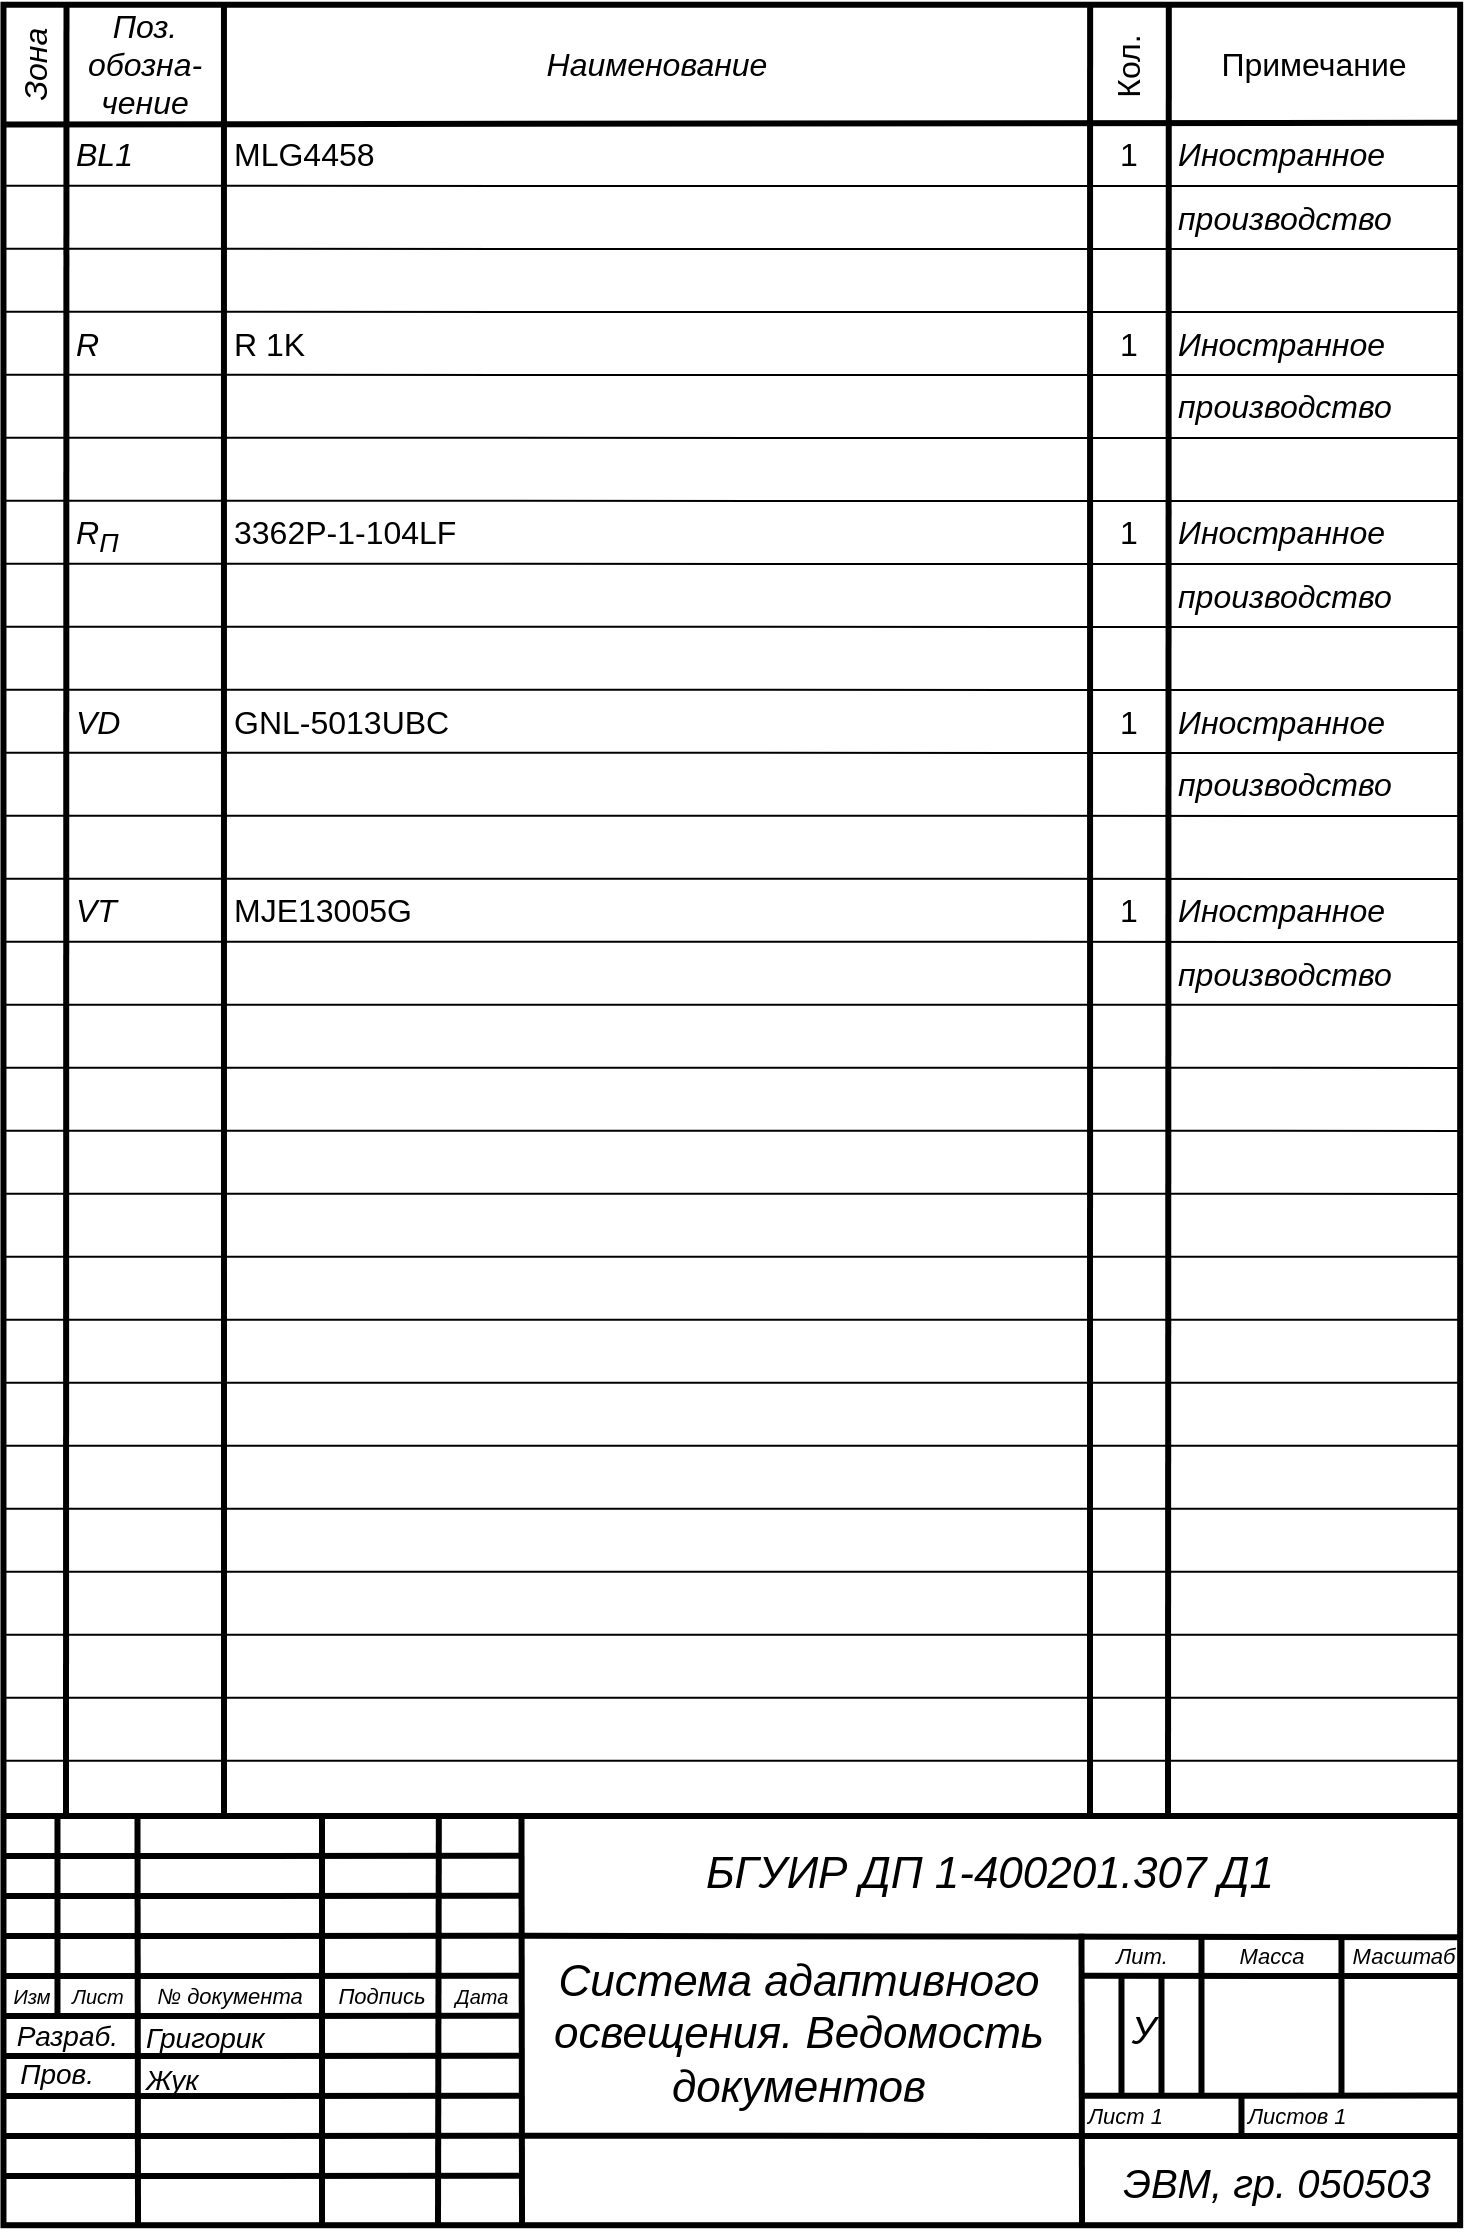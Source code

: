 <mxfile version="20.3.0" type="device"><diagram id="RvQl3w1SHV_kaixPG0LQ" name="Page-1"><mxGraphModel dx="1673" dy="1018" grid="1" gridSize="19.685" guides="0" tooltips="1" connect="1" arrows="1" fold="1" page="1" pageScale="1" pageWidth="827" pageHeight="1169" math="0" shadow="0"><root><mxCell id="0"/><mxCell id="1" parent="0"/><mxCell id="0CA62RpWbF90SKJHkECy-64" value="" style="rounded=0;whiteSpace=wrap;html=1;fontSize=16;strokeWidth=3;fillColor=none;" vertex="1" parent="1"><mxGeometry x="78.74" y="39.37" width="728.34" height="1110.23" as="geometry"/></mxCell><mxCell id="0CA62RpWbF90SKJHkECy-1" value="" style="endArrow=none;html=1;rounded=0;strokeWidth=3;" edge="1" parent="1"><mxGeometry width="50" height="50" relative="1" as="geometry"><mxPoint x="110.24" y="39.37" as="sourcePoint"/><mxPoint x="110" y="945" as="targetPoint"/></mxGeometry></mxCell><mxCell id="0CA62RpWbF90SKJHkECy-3" style="vsdxID=165;edgeStyle=none;startArrow=none;endArrow=none;startSize=5;endSize=5;strokeWidth=3;strokeColor=#000000;spacingTop=-1;spacingBottom=-1;spacingLeft=-1;spacingRight=-1;verticalAlign=middle;html=1;labelBackgroundColor=#ffffff;rounded=0;" edge="1" parent="1"><mxGeometry relative="1" as="geometry"><Array as="points"/><mxPoint x="105.74" y="944.88" as="sourcePoint"/><mxPoint x="105.74" y="1044.88" as="targetPoint"/></mxGeometry></mxCell><mxCell id="0CA62RpWbF90SKJHkECy-4" style="vsdxID=163;edgeStyle=none;startArrow=none;endArrow=none;startSize=5;endSize=5;strokeColor=#000000;spacingTop=-1;spacingBottom=-1;spacingLeft=-1;spacingRight=-1;verticalAlign=middle;html=1;labelBackgroundColor=#ffffff;rounded=0;strokeWidth=3;" edge="1" parent="1"><mxGeometry relative="1" as="geometry"><mxPoint as="offset"/><Array as="points"/><mxPoint x="80.01" y="1125.0" as="sourcePoint"/><mxPoint x="337.74" y="1124.88" as="targetPoint"/></mxGeometry></mxCell><mxCell id="0CA62RpWbF90SKJHkECy-5" style="vsdxID=162;edgeStyle=none;startArrow=none;endArrow=none;startSize=5;endSize=5;strokeColor=#000000;spacingTop=-1;spacingBottom=-1;spacingLeft=-1;spacingRight=-1;verticalAlign=middle;html=1;labelBackgroundColor=#ffffff;rounded=0;strokeWidth=3;" edge="1" parent="1"><mxGeometry relative="1" as="geometry"><mxPoint as="offset"/><Array as="points"/><mxPoint x="80.01" y="1105.0" as="sourcePoint"/><mxPoint x="338.74" y="1104.88" as="targetPoint"/></mxGeometry></mxCell><mxCell id="0CA62RpWbF90SKJHkECy-6" style="vsdxID=161;edgeStyle=none;startArrow=none;endArrow=none;startSize=5;endSize=5;strokeColor=#000000;spacingTop=-1;spacingBottom=-1;spacingLeft=-1;spacingRight=-1;verticalAlign=middle;html=1;labelBackgroundColor=#ffffff;rounded=0;strokeWidth=3;" edge="1" parent="1"><mxGeometry relative="1" as="geometry"><mxPoint as="offset"/><Array as="points"/><mxPoint x="80.01" y="1085.0" as="sourcePoint"/><mxPoint x="337.74" y="1084.88" as="targetPoint"/></mxGeometry></mxCell><mxCell id="0CA62RpWbF90SKJHkECy-7" style="vsdxID=160;edgeStyle=none;startArrow=none;endArrow=none;startSize=5;endSize=5;strokeColor=#000000;spacingTop=-1;spacingBottom=-1;spacingLeft=-1;spacingRight=-1;verticalAlign=middle;html=1;labelBackgroundColor=#ffffff;rounded=0;strokeWidth=3;" edge="1" parent="1"><mxGeometry relative="1" as="geometry"><mxPoint as="offset"/><Array as="points"/><mxPoint x="80.01" y="1065" as="sourcePoint"/><mxPoint x="337.74" y="1064.88" as="targetPoint"/></mxGeometry></mxCell><mxCell id="0CA62RpWbF90SKJHkECy-8" style="vsdxID=159;edgeStyle=none;startArrow=none;endArrow=none;startSize=5;endSize=5;strokeWidth=3;strokeColor=#000000;spacingTop=-1;spacingBottom=-1;spacingLeft=-1;spacingRight=-1;verticalAlign=middle;html=1;labelBackgroundColor=#ffffff;rounded=0;" edge="1" parent="1"><mxGeometry relative="1" as="geometry"><mxPoint as="offset"/><Array as="points"/><mxPoint x="80.01" y="1045" as="sourcePoint"/><mxPoint x="337.74" y="1044.88" as="targetPoint"/></mxGeometry></mxCell><mxCell id="0CA62RpWbF90SKJHkECy-9" style="vsdxID=158;edgeStyle=none;startArrow=none;endArrow=none;startSize=5;endSize=5;strokeWidth=3;strokeColor=#000000;spacingTop=-1;spacingBottom=-1;spacingLeft=-1;spacingRight=-1;verticalAlign=middle;html=1;labelBackgroundColor=#ffffff;rounded=0;" edge="1" parent="1"><mxGeometry relative="1" as="geometry"><mxPoint as="offset"/><Array as="points"/><mxPoint x="80.01" y="1025" as="sourcePoint"/><mxPoint x="337.74" y="1024.88" as="targetPoint"/></mxGeometry></mxCell><mxCell id="0CA62RpWbF90SKJHkECy-10" style="vsdxID=157;edgeStyle=none;startArrow=none;endArrow=none;startSize=5;endSize=5;strokeColor=#000000;spacingTop=-1;spacingBottom=-1;spacingLeft=-1;spacingRight=-1;verticalAlign=middle;html=1;labelBackgroundColor=#ffffff;rounded=0;strokeWidth=3;" edge="1" parent="1"><mxGeometry relative="1" as="geometry"><mxPoint as="offset"/><Array as="points"/><mxPoint x="80.01" y="1005" as="sourcePoint"/><mxPoint x="337.74" y="1004.88" as="targetPoint"/></mxGeometry></mxCell><mxCell id="0CA62RpWbF90SKJHkECy-11" style="vsdxID=156;edgeStyle=none;startArrow=none;endArrow=none;startSize=5;endSize=5;strokeColor=#000000;spacingTop=-1;spacingBottom=-1;spacingLeft=-1;spacingRight=-1;verticalAlign=middle;html=1;labelBackgroundColor=#ffffff;rounded=0;strokeWidth=3;" edge="1" parent="1"><mxGeometry relative="1" as="geometry"><mxPoint as="offset"/><Array as="points"/><mxPoint x="80.01" y="985" as="sourcePoint"/><mxPoint x="337.74" y="984.88" as="targetPoint"/></mxGeometry></mxCell><mxCell id="0CA62RpWbF90SKJHkECy-12" style="vsdxID=155;edgeStyle=none;startArrow=none;endArrow=none;startSize=5;endSize=5;strokeColor=#000000;spacingTop=-1;spacingBottom=-1;spacingLeft=-1;spacingRight=-1;verticalAlign=middle;html=1;labelBackgroundColor=#ffffff;rounded=0;strokeWidth=3;" edge="1" parent="1"><mxGeometry relative="1" as="geometry"><mxPoint as="offset"/><Array as="points"/><mxPoint x="80.01" y="965" as="sourcePoint"/><mxPoint x="337.74" y="964.88" as="targetPoint"/></mxGeometry></mxCell><mxCell id="0CA62RpWbF90SKJHkECy-13" style="vsdxID=154;edgeStyle=none;startArrow=none;endArrow=none;startSize=5;endSize=5;strokeWidth=3;strokeColor=#000000;spacingTop=-1;spacingBottom=-1;spacingLeft=-1;spacingRight=-1;verticalAlign=middle;html=1;labelBackgroundColor=#ffffff;rounded=0;" edge="1" parent="1"><mxGeometry relative="1" as="geometry"><Array as="points"/><mxPoint x="145.74" y="943.88" as="sourcePoint"/><mxPoint x="146.01" y="1151.0" as="targetPoint"/></mxGeometry></mxCell><mxCell id="0CA62RpWbF90SKJHkECy-14" style="vsdxID=153;edgeStyle=none;startArrow=none;endArrow=none;startSize=5;endSize=5;strokeWidth=3;strokeColor=#000000;spacingTop=-1;spacingBottom=-1;spacingLeft=-1;spacingRight=-1;verticalAlign=middle;html=1;labelBackgroundColor=#ffffff;rounded=0;" edge="1" parent="1"><mxGeometry relative="1" as="geometry"><Array as="points"/><mxPoint x="238" y="945" as="sourcePoint"/><mxPoint x="238.01" y="1150.0" as="targetPoint"/></mxGeometry></mxCell><mxCell id="0CA62RpWbF90SKJHkECy-15" style="vsdxID=152;edgeStyle=none;startArrow=none;endArrow=none;startSize=5;endSize=5;strokeWidth=3;strokeColor=#000000;spacingTop=-1;spacingBottom=-1;spacingLeft=-1;spacingRight=-1;verticalAlign=middle;html=1;labelBackgroundColor=#ffffff;rounded=0;" edge="1" parent="1"><mxGeometry relative="1" as="geometry"><Array as="points"/><mxPoint x="296.42" y="944.88" as="sourcePoint"/><mxPoint x="296" y="1150" as="targetPoint"/></mxGeometry></mxCell><mxCell id="0CA62RpWbF90SKJHkECy-16" style="vsdxID=151;edgeStyle=none;startArrow=none;endArrow=none;startSize=5;endSize=5;strokeWidth=3;strokeColor=#000000;spacingTop=-1;spacingBottom=-1;spacingLeft=-1;spacingRight=-1;verticalAlign=middle;html=1;labelBackgroundColor=#ffffff;rounded=0;" edge="1" parent="1"><mxGeometry relative="1" as="geometry"><Array as="points"/><mxPoint x="747.74" y="1004.88" as="sourcePoint"/><mxPoint x="747.74" y="1084.88" as="targetPoint"/></mxGeometry></mxCell><mxCell id="0CA62RpWbF90SKJHkECy-17" style="vsdxID=150;edgeStyle=none;startArrow=none;endArrow=none;startSize=5;endSize=5;strokeWidth=3;strokeColor=#000000;spacingTop=-1;spacingBottom=-1;spacingLeft=-1;spacingRight=-1;verticalAlign=middle;html=1;labelBackgroundColor=#ffffff;rounded=0;" edge="1" parent="1"><mxGeometry relative="1" as="geometry"><Array as="points"/><mxPoint x="697.74" y="1084.88" as="sourcePoint"/><mxPoint x="697.74" y="1104.88" as="targetPoint"/></mxGeometry></mxCell><mxCell id="0CA62RpWbF90SKJHkECy-18" style="vsdxID=149;edgeStyle=none;startArrow=none;endArrow=none;startSize=5;endSize=5;strokeColor=#000000;spacingTop=-1;spacingBottom=-1;spacingLeft=-1;spacingRight=-1;verticalAlign=middle;html=1;labelBackgroundColor=#ffffff;rounded=0;strokeWidth=3;" edge="1" parent="1"><mxGeometry relative="1" as="geometry"><Array as="points"/><mxPoint x="657.74" y="1024.88" as="sourcePoint"/><mxPoint x="657.74" y="1084.88" as="targetPoint"/></mxGeometry></mxCell><mxCell id="0CA62RpWbF90SKJHkECy-19" style="vsdxID=148;edgeStyle=none;startArrow=none;endArrow=none;startSize=5;endSize=5;strokeColor=#000000;spacingTop=-1;spacingBottom=-1;spacingLeft=-1;spacingRight=-1;verticalAlign=middle;html=1;labelBackgroundColor=#ffffff;rounded=0;strokeWidth=3;" edge="1" parent="1"><mxGeometry relative="1" as="geometry"><Array as="points"/><mxPoint x="637.74" y="1024.88" as="sourcePoint"/><mxPoint x="637.74" y="1084.88" as="targetPoint"/></mxGeometry></mxCell><mxCell id="0CA62RpWbF90SKJHkECy-20" style="vsdxID=147;edgeStyle=none;startArrow=none;endArrow=none;startSize=5;endSize=5;strokeWidth=3;strokeColor=#000000;spacingTop=-1;spacingBottom=-1;spacingLeft=-1;spacingRight=-1;verticalAlign=middle;html=1;labelBackgroundColor=#ffffff;rounded=0;" edge="1" parent="1"><mxGeometry relative="1" as="geometry"><Array as="points"/><mxPoint x="677.74" y="1004.88" as="sourcePoint"/><mxPoint x="677.74" y="1084.88" as="targetPoint"/></mxGeometry></mxCell><mxCell id="0CA62RpWbF90SKJHkECy-21" style="vsdxID=146;edgeStyle=none;startArrow=none;endArrow=none;startSize=5;endSize=5;strokeWidth=3;strokeColor=#000000;spacingTop=-1;spacingBottom=-1;spacingLeft=-1;spacingRight=-1;verticalAlign=middle;html=1;labelBackgroundColor=#ffffff;rounded=0;entryX=0.929;entryY=-0.131;entryDx=0;entryDy=0;entryPerimeter=0;" edge="1" parent="1" target="0CA62RpWbF90SKJHkECy-36"><mxGeometry relative="1" as="geometry"><mxPoint as="offset"/><Array as="points"/><mxPoint x="617.74" y="1084.88" as="sourcePoint"/><mxPoint x="817.74" y="1084.88" as="targetPoint"/></mxGeometry></mxCell><mxCell id="0CA62RpWbF90SKJHkECy-22" style="vsdxID=145;edgeStyle=none;startArrow=none;endArrow=none;startSize=5;endSize=5;strokeWidth=3;strokeColor=#000000;spacingTop=-1;spacingBottom=-1;spacingLeft=-1;spacingRight=-1;verticalAlign=middle;html=1;labelBackgroundColor=#ffffff;rounded=0;" edge="1" parent="1"><mxGeometry relative="1" as="geometry"><mxPoint as="offset"/><Array as="points"/><mxPoint x="617.74" y="1024.88" as="sourcePoint"/><mxPoint x="808.01" y="1025" as="targetPoint"/></mxGeometry></mxCell><mxCell id="0CA62RpWbF90SKJHkECy-23" style="vsdxID=144;edgeStyle=none;startArrow=none;endArrow=none;startSize=5;endSize=5;strokeWidth=3;strokeColor=#000000;spacingTop=-1;spacingBottom=-1;spacingLeft=-1;spacingRight=-1;verticalAlign=middle;html=1;labelBackgroundColor=#ffffff;rounded=0;" edge="1" parent="1"><mxGeometry relative="1" as="geometry"><Array as="points"/><mxPoint x="617.74" y="1003.88" as="sourcePoint"/><mxPoint x="618.01" y="1151.0" as="targetPoint"/></mxGeometry></mxCell><mxCell id="0CA62RpWbF90SKJHkECy-24" style="vsdxID=143;edgeStyle=none;startArrow=none;endArrow=none;startSize=5;endSize=5;strokeWidth=3;strokeColor=#000000;spacingTop=-1;spacingBottom=-1;spacingLeft=-1;spacingRight=-1;verticalAlign=middle;html=1;labelBackgroundColor=#ffffff;rounded=0;" edge="1" parent="1"><mxGeometry relative="1" as="geometry"><Array as="points"/><mxPoint x="808.01" y="1105.0" as="sourcePoint"/><mxPoint x="338.74" y="1104.88" as="targetPoint"/></mxGeometry></mxCell><mxCell id="0CA62RpWbF90SKJHkECy-25" style="vsdxID=142;edgeStyle=none;startArrow=none;endArrow=none;startSize=5;endSize=5;strokeWidth=3;strokeColor=#000000;spacingTop=-1;spacingBottom=-1;spacingLeft=-1;spacingRight=-1;verticalAlign=middle;html=1;labelBackgroundColor=#ffffff;rounded=0;" edge="1" parent="1"><mxGeometry relative="1" as="geometry"><Array as="points"/><mxPoint x="337.74" y="943.88" as="sourcePoint"/><mxPoint x="338.01" y="1151.0" as="targetPoint"/></mxGeometry></mxCell><mxCell id="0CA62RpWbF90SKJHkECy-26" style="vsdxID=141;edgeStyle=none;startArrow=none;endArrow=none;startSize=5;endSize=5;strokeWidth=3;strokeColor=#000000;spacingTop=-1;spacingBottom=-1;spacingLeft=-1;spacingRight=-1;verticalAlign=middle;html=1;labelBackgroundColor=#ffffff;rounded=0;exitX=0.998;exitY=1.028;exitDx=0;exitDy=0;exitPerimeter=0;" edge="1" parent="1" source="0CA62RpWbF90SKJHkECy-44"><mxGeometry relative="1" as="geometry"><Array as="points"/><mxPoint x="817.74" y="1004.88" as="sourcePoint"/><mxPoint x="337.74" y="1004.88" as="targetPoint"/></mxGeometry></mxCell><mxCell id="0CA62RpWbF90SKJHkECy-27" value="&lt;font style=&quot;font-family: &amp;#34;arial&amp;#34; ; color: rgb(0 , 0 , 0) ; direction: ltr ; letter-spacing: 0px ; line-height: 120% ; opacity: 1&quot;&gt;&lt;i&gt;&lt;font style=&quot;font-size: 10px&quot;&gt;Изм&lt;/font&gt;&lt;br&gt;&lt;/i&gt;&lt;/font&gt;" style="verticalAlign=middle;align=center;vsdxID=166;fillColor=none;gradientColor=none;shape=stencil(nZBLDoAgDERP0z3SIyjew0SURgSD+Lu9kMZoXLhwN9O+tukAlrNpJg1SzDH4QW/URgNYgZTkjA4UkwJUgGXng+6DX1zLfmoymdXo17xh5zmRJ6Q42BWCfc2oJfdAr+Yv+AP9Cb7OJ3H/2JG1HNGz/84klThPVCc=);strokeColor=none;strokeWidth=3;spacingTop=-1;spacingBottom=-1;spacingLeft=-1;spacingRight=-1;labelBackgroundColor=none;rounded=0;html=1;whiteSpace=wrap;" vertex="1" parent="1"><mxGeometry x="78.74" y="1026.88" width="28" height="16" as="geometry"/></mxCell><mxCell id="0CA62RpWbF90SKJHkECy-28" value="&lt;font style=&quot;font-family: &amp;#34;arial&amp;#34; ; color: rgb(0 , 0 , 0) ; direction: ltr ; letter-spacing: 0px ; line-height: 120% ; opacity: 1&quot;&gt;&lt;i&gt;&lt;font style=&quot;font-size: 10px&quot;&gt;Лист&lt;/font&gt;&lt;br&gt;&lt;/i&gt;&lt;/font&gt;" style="verticalAlign=middle;align=center;vsdxID=167;fillColor=none;gradientColor=none;shape=stencil(nZBLDoAgDERP0z3SIyjew0SURgSD+Lu9kMZoXLhwN9O+tukAlrNpJg1SzDH4QW/URgNYgZTkjA4UkwJUgGXng+6DX1zLfmoymdXo17xh5zmRJ6Q42BWCfc2oJfdAr+Yv+AP9Cb7OJ3H/2JG1HNGz/84klThPVCc=);strokeColor=none;strokeWidth=3;spacingTop=-1;spacingBottom=-1;spacingLeft=-1;spacingRight=-1;labelBackgroundColor=none;rounded=0;html=1;whiteSpace=wrap;" vertex="1" parent="1"><mxGeometry x="107.74" y="1026.88" width="36" height="16" as="geometry"/></mxCell><mxCell id="0CA62RpWbF90SKJHkECy-29" value="&lt;font style=&quot;font-size:11px;font-family:Arial;color:#000000;direction:ltr;letter-spacing:0px;line-height:120%;opacity:1&quot;&gt;&lt;i&gt;№ документа&lt;br/&gt;&lt;/i&gt;&lt;/font&gt;" style="verticalAlign=middle;align=center;vsdxID=168;fillColor=none;gradientColor=none;shape=stencil(nZBLDoAgDERP0z3SIyjew0SURgSD+Lu9kMZoXLhwN9O+tukAlrNpJg1SzDH4QW/URgNYgZTkjA4UkwJUgGXng+6DX1zLfmoymdXo17xh5zmRJ6Q42BWCfc2oJfdAr+Yv+AP9Cb7OJ3H/2JG1HNGz/84klThPVCc=);strokeColor=none;strokeWidth=3;spacingTop=-1;spacingBottom=-1;spacingLeft=-1;spacingRight=-1;labelBackgroundColor=none;rounded=0;html=1;whiteSpace=wrap;" vertex="1" parent="1"><mxGeometry x="147.74" y="1026.88" width="88" height="16" as="geometry"/></mxCell><mxCell id="0CA62RpWbF90SKJHkECy-30" value="&lt;font style=&quot;font-size:11px;font-family:Arial;color:#000000;direction:ltr;letter-spacing:0px;line-height:120%;opacity:1&quot;&gt;&lt;i&gt;Подпись&lt;br/&gt;&lt;/i&gt;&lt;/font&gt;" style="verticalAlign=middle;align=center;vsdxID=169;fillColor=none;gradientColor=none;shape=stencil(nZBLDoAgDERP0z3SIyjew0SURgSD+Lu9kMZoXLhwN9O+tukAlrNpJg1SzDH4QW/URgNYgZTkjA4UkwJUgGXng+6DX1zLfmoymdXo17xh5zmRJ6Q42BWCfc2oJfdAr+Yv+AP9Cb7OJ3H/2JG1HNGz/84klThPVCc=);strokeColor=none;strokeWidth=3;spacingTop=-1;spacingBottom=-1;spacingLeft=-1;spacingRight=-1;labelBackgroundColor=none;rounded=0;html=1;whiteSpace=wrap;" vertex="1" parent="1"><mxGeometry x="239.74" y="1026.88" width="56" height="16" as="geometry"/></mxCell><mxCell id="0CA62RpWbF90SKJHkECy-31" value="&lt;font style=&quot;font-family: &amp;#34;arial&amp;#34; ; color: rgb(0 , 0 , 0) ; direction: ltr ; letter-spacing: 0px ; line-height: 120% ; opacity: 1&quot;&gt;&lt;i&gt;&lt;font style=&quot;font-size: 10px&quot;&gt;Дата&lt;/font&gt;&lt;br&gt;&lt;/i&gt;&lt;/font&gt;" style="verticalAlign=middle;align=center;vsdxID=170;fillColor=none;gradientColor=none;shape=stencil(nZBLDoAgDERP0z3SIyjew0SURgSD+Lu9kMZoXLhwN9O+tukAlrNpJg1SzDH4QW/URgNYgZTkjA4UkwJUgGXng+6DX1zLfmoymdXo17xh5zmRJ6Q42BWCfc2oJfdAr+Yv+AP9Cb7OJ3H/2JG1HNGz/84klThPVCc=);strokeColor=none;strokeWidth=3;spacingTop=-1;spacingBottom=-1;spacingLeft=-1;spacingRight=-1;labelBackgroundColor=none;rounded=0;html=1;whiteSpace=wrap;" vertex="1" parent="1"><mxGeometry x="299.74" y="1026.88" width="36" height="16" as="geometry"/></mxCell><mxCell id="0CA62RpWbF90SKJHkECy-32" value="&lt;p style=&quot;align:center;margin-left:0;margin-right:0;margin-top:0px;margin-bottom:0px;text-indent:0;valign:middle;direction:ltr;&quot;&gt;&lt;font style=&quot;font-size:11px;font-family:Arial;color:#000000;direction:ltr;letter-spacing:0px;line-height:120%;opacity:1&quot;&gt;&lt;i&gt;Лит&lt;/i&gt;&lt;/font&gt;&lt;font style=&quot;font-size:11px;font-family:Arial;color:#000000;direction:ltr;letter-spacing:0px;line-height:120%;opacity:1&quot;&gt;&lt;i&gt;.&lt;br/&gt;&lt;/i&gt;&lt;/font&gt;&lt;/p&gt;" style="verticalAlign=middle;align=center;vsdxID=171;fillColor=none;gradientColor=none;shape=stencil(nZBLDoAgDERP0z3SIyjew0SURgSD+Lu9kMZoXLhwN9O+tukAlrNpJg1SzDH4QW/URgNYgZTkjA4UkwJUgGXng+6DX1zLfmoymdXo17xh5zmRJ6Q42BWCfc2oJfdAr+Yv+AP9Cb7OJ3H/2JG1HNGz/84klThPVCc=);strokeColor=none;strokeWidth=3;spacingTop=-1;spacingBottom=-1;spacingLeft=-1;spacingRight=-1;labelBackgroundColor=none;rounded=0;html=1;whiteSpace=wrap;" vertex="1" parent="1"><mxGeometry x="619.74" y="1006.88" width="56" height="16" as="geometry"/></mxCell><mxCell id="0CA62RpWbF90SKJHkECy-33" value="&lt;font style=&quot;font-size:11px;font-family:Arial;color:#000000;direction:ltr;letter-spacing:0px;line-height:120%;opacity:1&quot;&gt;&lt;i&gt;Масса&lt;br/&gt;&lt;/i&gt;&lt;/font&gt;" style="verticalAlign=middle;align=center;vsdxID=172;fillColor=none;gradientColor=none;shape=stencil(nZBLDoAgDERP0z3SIyjew0SURgSD+Lu9kMZoXLhwN9O+tukAlrNpJg1SzDH4QW/URgNYgZTkjA4UkwJUgGXng+6DX1zLfmoymdXo17xh5zmRJ6Q42BWCfc2oJfdAr+Yv+AP9Cb7OJ3H/2JG1HNGz/84klThPVCc=);strokeColor=none;strokeWidth=3;spacingTop=-1;spacingBottom=-1;spacingLeft=-1;spacingRight=-1;labelBackgroundColor=none;rounded=0;html=1;whiteSpace=wrap;" vertex="1" parent="1"><mxGeometry x="679.74" y="1006.88" width="66" height="16" as="geometry"/></mxCell><mxCell id="0CA62RpWbF90SKJHkECy-34" value="&lt;font style=&quot;font-size:11px;font-family:Arial;color:#000000;direction:ltr;letter-spacing:0px;line-height:120%;opacity:1&quot;&gt;&lt;i&gt;Масштаб&lt;br/&gt;&lt;/i&gt;&lt;/font&gt;" style="verticalAlign=middle;align=center;vsdxID=173;fillColor=none;gradientColor=none;shape=stencil(nZBLDoAgDERP0z3SIyjew0SURgSD+Lu9kMZoXLhwN9O+tukAlrNpJg1SzDH4QW/URgNYgZTkjA4UkwJUgGXng+6DX1zLfmoymdXo17xh5zmRJ6Q42BWCfc2oJfdAr+Yv+AP9Cb7OJ3H/2JG1HNGz/84klThPVCc=);strokeColor=none;strokeWidth=3;spacingTop=-1;spacingBottom=-1;spacingLeft=-1;spacingRight=-1;labelBackgroundColor=none;rounded=0;html=1;whiteSpace=wrap;" vertex="1" parent="1"><mxGeometry x="749.74" y="1006.88" width="58.35" height="16" as="geometry"/></mxCell><mxCell id="0CA62RpWbF90SKJHkECy-35" value="&lt;p style=&quot;margin-left: 0 ; margin-right: 0 ; margin-top: 0px ; margin-bottom: 0px ; text-indent: 0 ; direction: ltr&quot;&gt;&lt;font style=&quot;font-size: 11px ; font-family: &amp;#34;arial&amp;#34; ; color: #000000 ; direction: ltr ; letter-spacing: 0px ; line-height: 120% ; opacity: 1&quot;&gt;&lt;i&gt;Лист 1&lt;/i&gt;&lt;/font&gt;&lt;font style=&quot;font-size: 11px ; font-family: &amp;#34;arial&amp;#34; ; color: #000000 ; direction: ltr ; letter-spacing: 0px ; line-height: 120% ; opacity: 1&quot;&gt;&lt;i&gt;&amp;nbsp;&lt;br&gt;&lt;/i&gt;&lt;/font&gt;&lt;/p&gt;" style="verticalAlign=middle;align=left;vsdxID=174;fillColor=none;gradientColor=none;shape=stencil(nZBLDoAgDERP0z3SIyjew0SURgSD+Lu9kMZoXLhwN9O+tukAlrNpJg1SzDH4QW/URgNYgZTkjA4UkwJUgGXng+6DX1zLfmoymdXo17xh5zmRJ6Q42BWCfc2oJfdAr+Yv+AP9Cb7OJ3H/2JG1HNGz/84klThPVCc=);strokeColor=none;strokeWidth=3;spacingTop=-1;spacingBottom=-1;spacingLeft=-1;spacingRight=-1;labelBackgroundColor=none;rounded=0;html=1;whiteSpace=wrap;" vertex="1" parent="1"><mxGeometry x="619.74" y="1086.88" width="132.8" height="16" as="geometry"/></mxCell><mxCell id="0CA62RpWbF90SKJHkECy-36" value="&lt;p style=&quot;align:left;margin-left:0;margin-right:0;margin-top:0px;margin-bottom:0px;text-indent:0;valign:middle;direction:ltr;&quot;&gt;&lt;font style=&quot;font-size:11px;font-family:Arial;color:#000000;direction:ltr;letter-spacing:0px;line-height:120%;opacity:1&quot;&gt;&lt;i&gt;Листов             1&lt;/i&gt;&lt;/font&gt;&lt;font style=&quot;font-size:11px;font-family:Arial;color:#000000;direction:ltr;letter-spacing:0px;line-height:120%;opacity:1&quot;&gt;&lt;i&gt;&lt;br/&gt;&lt;/i&gt;&lt;/font&gt;&lt;/p&gt;" style="verticalAlign=middle;align=left;vsdxID=175;fillColor=none;gradientColor=none;shape=stencil(nZBLDoAgDERP0z3SIyjew0SURgSD+Lu9kMZoXLhwN9O+tukAlrNpJg1SzDH4QW/URgNYgZTkjA4UkwJUgGXng+6DX1zLfmoymdXo17xh5zmRJ6Q42BWCfc2oJfdAr+Yv+AP9Cb7OJ3H/2JG1HNGz/84klThPVCc=);strokeColor=none;strokeWidth=3;spacingTop=-1;spacingBottom=-1;spacingLeft=-1;spacingRight=-1;labelBackgroundColor=none;rounded=0;html=1;whiteSpace=wrap;" vertex="1" parent="1"><mxGeometry x="699.74" y="1086.88" width="116" height="16" as="geometry"/></mxCell><mxCell id="0CA62RpWbF90SKJHkECy-37" value="&lt;p style=&quot;margin-left: 0 ; margin-right: 0 ; margin-top: 0px ; margin-bottom: 0px ; text-indent: 0 ; direction: ltr&quot;&gt;&lt;font style=&quot;font-family: &amp;#34;arial&amp;#34; ; color: rgb(0 , 0 , 0) ; direction: ltr ; letter-spacing: 0px ; line-height: 120% ; opacity: 1&quot;&gt;&lt;i&gt;&lt;font style=&quot;font-size: 14px&quot;&gt;Григорик&lt;/font&gt;&lt;br&gt;&lt;/i&gt;&lt;/font&gt;&lt;/p&gt;" style="verticalAlign=middle;align=left;vsdxID=176;fillColor=none;gradientColor=none;shape=stencil(nZBLDoAgDERP0z3SIyjew0SURgSD+Lu9kMZoXLhwN9O+tukAlrNpJg1SzDH4QW/URgNYgZTkjA4UkwJUgGXng+6DX1zLfmoymdXo17xh5zmRJ6Q42BWCfc2oJfdAr+Yv+AP9Cb7OJ3H/2JG1HNGz/84klThPVCc=);strokeColor=none;strokeWidth=3;spacingTop=-1;spacingBottom=-1;spacingLeft=-1;spacingRight=-1;labelBackgroundColor=none;rounded=0;html=1;whiteSpace=wrap;" vertex="1" parent="1"><mxGeometry x="148.74" y="1043.88" width="88" height="24" as="geometry"/></mxCell><mxCell id="0CA62RpWbF90SKJHkECy-38" value="&lt;p style=&quot;align:right;margin-left:0;margin-right:0;margin-top:0px;margin-bottom:0px;text-indent:0;valign:middle;direction:ltr;&quot;&gt;&lt;font style=&quot;font-size:14px;font-family:Arial;color:#000000;direction:ltr;letter-spacing:0px;line-height:120%;opacity:1&quot;&gt;&lt;i&gt;Пров.&lt;br/&gt;&lt;/i&gt;&lt;/font&gt;&lt;/p&gt;" style="verticalAlign=middle;align=right;vsdxID=177;fillColor=none;gradientColor=none;shape=stencil(nZBLDoAgDERP0z3SIyjew0SURgSD+Lu9kMZoXLhwN9O+tukAlrNpJg1SzDH4QW/URgNYgZTkjA4UkwJUgGXng+6DX1zLfmoymdXo17xh5zmRJ6Q42BWCfc2oJfdAr+Yv+AP9Cb7OJ3H/2JG1HNGz/84klThPVCc=);strokeColor=none;strokeWidth=3;spacingTop=-1;spacingBottom=-1;spacingLeft=-1;spacingRight=-1;labelBackgroundColor=none;rounded=0;html=1;whiteSpace=wrap;" vertex="1" parent="1"><mxGeometry x="78.74" y="1062.99" width="46" height="23" as="geometry"/></mxCell><mxCell id="0CA62RpWbF90SKJHkECy-39" value="&lt;p style=&quot;margin-left: 0 ; margin-right: 0 ; margin-top: 0px ; margin-bottom: 0px ; text-indent: 0 ; direction: ltr&quot;&gt;&lt;font style=&quot;font-family: &amp;#34;arial&amp;#34; ; color: rgb(0 , 0 , 0) ; direction: ltr ; letter-spacing: 0px ; line-height: 120% ; opacity: 1&quot;&gt;&lt;i&gt;&lt;font style=&quot;font-size: 14px&quot;&gt;Разраб.&lt;/font&gt;&lt;br&gt;&lt;/i&gt;&lt;/font&gt;&lt;/p&gt;" style="verticalAlign=middle;align=right;vsdxID=178;fillColor=none;gradientColor=none;shape=stencil(nZBLDoAgDERP0z3SIyjew0SURgSD+Lu9kMZoXLhwN9O+tukAlrNpJg1SzDH4QW/URgNYgZTkjA4UkwJUgGXng+6DX1zLfmoymdXo17xh5zmRJ6Q42BWCfc2oJfdAr+Yv+AP9Cb7OJ3H/2JG1HNGz/84klThPVCc=);strokeColor=none;strokeWidth=3;spacingTop=-1;spacingBottom=-1;spacingLeft=-1;spacingRight=-1;labelBackgroundColor=none;rounded=0;html=1;whiteSpace=wrap;" vertex="1" parent="1"><mxGeometry x="79.74" y="1046.88" width="57.05" height="17" as="geometry"/></mxCell><mxCell id="0CA62RpWbF90SKJHkECy-40" value="&lt;p style=&quot;margin-left: 0 ; margin-right: 0 ; margin-top: 0px ; margin-bottom: 0px ; text-indent: 0 ; direction: ltr&quot;&gt;&lt;font style=&quot;font-family: &amp;quot;arial&amp;quot; ; color: rgb(0 , 0 , 0) ; direction: ltr ; letter-spacing: 0px ; line-height: 120% ; opacity: 1&quot;&gt;&lt;i&gt;&lt;font style=&quot;font-size: 14px&quot;&gt;Жук&lt;/font&gt;&lt;br&gt;&lt;/i&gt;&lt;/font&gt;&lt;/p&gt;" style="verticalAlign=middle;align=left;vsdxID=179;fillColor=none;gradientColor=none;shape=stencil(nZBLDoAgDERP0z3SIyjew0SURgSD+Lu9kMZoXLhwN9O+tukAlrNpJg1SzDH4QW/URgNYgZTkjA4UkwJUgGXng+6DX1zLfmoymdXo17xh5zmRJ6Q42BWCfc2oJfdAr+Yv+AP9Cb7OJ3H/2JG1HNGz/84klThPVCc=);strokeColor=none;strokeWidth=3;spacingTop=-1;spacingBottom=-1;spacingLeft=-1;spacingRight=-1;labelBackgroundColor=none;rounded=0;html=1;whiteSpace=wrap;" vertex="1" parent="1"><mxGeometry x="148.74" y="1066.88" width="64" height="20" as="geometry"/></mxCell><mxCell id="0CA62RpWbF90SKJHkECy-41" value="&lt;p style=&quot;margin-left: 0 ; margin-right: 0 ; margin-top: 0px ; margin-bottom: 0px ; text-indent: 0 ; direction: ltr&quot;&gt;&lt;font style=&quot;font-family: &amp;#34;arial&amp;#34; ; color: rgb(0 , 0 , 0) ; direction: ltr ; letter-spacing: 0px ; line-height: 120% ; opacity: 1&quot; size=&quot;1&quot;&gt;&lt;i style=&quot;font-size: 20px&quot;&gt;ЭВМ, гр. 050503&lt;/i&gt;&lt;/font&gt;&lt;font style=&quot;font-size: 19px ; font-family: &amp;#34;arial&amp;#34; ; color: #000000 ; direction: ltr ; letter-spacing: 0px ; line-height: 120% ; opacity: 1&quot;&gt;&lt;i&gt;&lt;br&gt;&lt;/i&gt;&lt;/font&gt;&lt;/p&gt;" style="verticalAlign=middle;align=center;vsdxID=180;fillColor=none;gradientColor=none;shape=stencil(nZBLDoAgDERP0z3SIyjew0SURgSD+Lu9kMZoXLhwN9O+tukAlrNpJg1SzDH4QW/URgNYgZTkjA4UkwJUgGXng+6DX1zLfmoymdXo17xh5zmRJ6Q42BWCfc2oJfdAr+Yv+AP9Cb7OJ3H/2JG1HNGz/84klThPVCc=);strokeColor=none;strokeWidth=3;spacingTop=-1;spacingBottom=-1;spacingLeft=-1;spacingRight=-1;labelBackgroundColor=none;rounded=0;html=1;whiteSpace=wrap;" vertex="1" parent="1"><mxGeometry x="618.74" y="1121.88" width="193" height="16" as="geometry"/></mxCell><mxCell id="0CA62RpWbF90SKJHkECy-42" value="&lt;font style=&quot;font-size:19px;font-family:Arial;color:#000000;direction:ltr;letter-spacing:0px;line-height:120%;opacity:1&quot;&gt;&lt;i&gt;У&lt;br/&gt;&lt;/i&gt;&lt;/font&gt;" style="verticalAlign=middle;align=center;vsdxID=441;fillColor=none;gradientColor=none;shape=stencil(nZBLDoAgDERP0z3SIyjew0SURgSD+Lu9kMZoXLhwN9O+tukAlrNpJg1SzDH4QW/URgNYgZTkjA4UkwJUgGXng+6DX1zLfmoymdXo17xh5zmRJ6Q42BWCfc2oJfdAr+Yv+AP9Cb7OJ3H/2JG1HNGz/84klThPVCc=);strokeColor=none;strokeWidth=3;spacingTop=-1;spacingBottom=-1;spacingLeft=-1;spacingRight=-1;labelBackgroundColor=none;rounded=0;html=1;whiteSpace=wrap;" vertex="1" parent="1"><mxGeometry x="638.74" y="1044.88" width="20" height="16" as="geometry"/></mxCell><mxCell id="0CA62RpWbF90SKJHkECy-43" value="&lt;font face=&quot;arial&quot;&gt;&lt;span style=&quot;font-size: 22px&quot;&gt;&lt;i&gt;Система адаптивного освещения. Ведомость документов&lt;/i&gt;&lt;/span&gt;&lt;/font&gt;" style="text;whiteSpace=wrap;html=1;fontSize=20;fontFamily=Verdana;align=center;labelBackgroundColor=none;verticalAlign=middle;strokeWidth=3;" vertex="1" parent="1"><mxGeometry x="338.74" y="1003.93" width="275" height="100" as="geometry"/></mxCell><mxCell id="0CA62RpWbF90SKJHkECy-44" value="&lt;i style=&quot;font-family: arial; font-size: 22px; font-weight: 400; letter-spacing: normal; text-indent: 0px; text-transform: none; word-spacing: 0px;&quot;&gt;БГУИР ДП 1-400201.307 Д1&lt;/i&gt;" style="text;whiteSpace=wrap;html=1;align=center;verticalAlign=middle;fontColor=default;labelBackgroundColor=none;" vertex="1" parent="1"><mxGeometry x="335.65" y="944.88" width="472.44" height="59.06" as="geometry"/></mxCell><mxCell id="0CA62RpWbF90SKJHkECy-45" value="" style="endArrow=none;html=1;strokeWidth=3;" edge="1" parent="1"><mxGeometry width="50" height="50" relative="1" as="geometry"><mxPoint x="79" y="945" as="sourcePoint"/><mxPoint x="808.01" y="945" as="targetPoint"/></mxGeometry></mxCell><mxCell id="0CA62RpWbF90SKJHkECy-47" value="" style="endArrow=none;html=1;rounded=0;strokeWidth=3;" edge="1" parent="1"><mxGeometry width="50" height="50" relative="1" as="geometry"><mxPoint x="188.974" y="39.374" as="sourcePoint"/><mxPoint x="189" y="945.556" as="targetPoint"/></mxGeometry></mxCell><mxCell id="0CA62RpWbF90SKJHkECy-50" value="" style="endArrow=none;html=1;rounded=0;strokeWidth=3;" edge="1" parent="1"><mxGeometry width="50" height="50" relative="1" as="geometry"><mxPoint x="622" y="945.278" as="sourcePoint"/><mxPoint x="622.05" y="39" as="targetPoint"/></mxGeometry></mxCell><mxCell id="0CA62RpWbF90SKJHkECy-51" value="" style="endArrow=none;html=1;rounded=0;strokeWidth=3;" edge="1" parent="1"><mxGeometry width="50" height="50" relative="1" as="geometry"><mxPoint x="661" y="945.556" as="sourcePoint"/><mxPoint x="661.417" y="39.367" as="targetPoint"/></mxGeometry></mxCell><mxCell id="0CA62RpWbF90SKJHkECy-56" value="Зона" style="text;html=1;strokeColor=none;fillColor=none;align=center;verticalAlign=middle;whiteSpace=wrap;rounded=0;rotation=-90;fontSize=16;fontStyle=2" vertex="1" parent="1"><mxGeometry x="64.6" y="53.93" width="58.95" height="31.16" as="geometry"/></mxCell><mxCell id="0CA62RpWbF90SKJHkECy-57" value="Поз. &lt;br style=&quot;font-size: 16px;&quot;&gt;обозна-чение" style="text;html=1;strokeColor=none;fillColor=none;align=center;verticalAlign=middle;whiteSpace=wrap;rounded=0;fontSize=16;fontStyle=2" vertex="1" parent="1"><mxGeometry x="110.24" y="39.37" width="78.74" height="59.06" as="geometry"/></mxCell><mxCell id="0CA62RpWbF90SKJHkECy-58" value="Наименование" style="text;html=1;strokeColor=none;fillColor=none;align=center;verticalAlign=middle;whiteSpace=wrap;rounded=0;fontSize=16;fontStyle=2" vertex="1" parent="1"><mxGeometry x="188.98" y="39.37" width="433.07" height="59.06" as="geometry"/></mxCell><mxCell id="0CA62RpWbF90SKJHkECy-60" value="Кол." style="text;html=1;strokeColor=none;fillColor=none;align=center;verticalAlign=middle;whiteSpace=wrap;rounded=0;fontSize=16;rotation=-90;" vertex="1" parent="1"><mxGeometry x="611.04" y="50.26" width="60" height="39.49" as="geometry"/></mxCell><mxCell id="0CA62RpWbF90SKJHkECy-62" value="Примечание" style="text;html=1;strokeColor=none;fillColor=none;align=center;verticalAlign=middle;whiteSpace=wrap;rounded=0;fontSize=16;" vertex="1" parent="1"><mxGeometry x="661.42" y="39.37" width="145.66" height="59.06" as="geometry"/></mxCell><mxCell id="0CA62RpWbF90SKJHkECy-63" value="" style="endArrow=none;html=1;rounded=0;strokeWidth=3;fontSize=18;" edge="1" parent="1"><mxGeometry width="50" height="50" relative="1" as="geometry"><mxPoint x="78.74" y="99.21" as="sourcePoint"/><mxPoint x="807" y="98.42" as="targetPoint"/></mxGeometry></mxCell><mxCell id="0CA62RpWbF90SKJHkECy-66" value="" style="endArrow=none;html=1;rounded=0;strokeWidth=1;fontSize=16;" edge="1" parent="1"><mxGeometry width="50" height="50" relative="1" as="geometry"><mxPoint x="78.74" y="129.92" as="sourcePoint"/><mxPoint x="807" y="130" as="targetPoint"/></mxGeometry></mxCell><mxCell id="0CA62RpWbF90SKJHkECy-67" value="" style="endArrow=none;html=1;rounded=0;strokeWidth=1;fontSize=16;" edge="1" parent="1"><mxGeometry width="50" height="50" relative="1" as="geometry"><mxPoint x="78.737" y="161.417" as="sourcePoint"/><mxPoint x="806.997" y="161.497" as="targetPoint"/></mxGeometry></mxCell><mxCell id="0CA62RpWbF90SKJHkECy-68" value="" style="endArrow=none;html=1;rounded=0;strokeWidth=1;fontSize=16;" edge="1" parent="1"><mxGeometry width="50" height="50" relative="1" as="geometry"><mxPoint x="78.747" y="192.917" as="sourcePoint"/><mxPoint x="807.007" y="192.997" as="targetPoint"/></mxGeometry></mxCell><mxCell id="0CA62RpWbF90SKJHkECy-69" value="" style="endArrow=none;html=1;rounded=0;strokeWidth=1;fontSize=16;" edge="1" parent="1"><mxGeometry width="50" height="50" relative="1" as="geometry"><mxPoint x="78.744" y="224.414" as="sourcePoint"/><mxPoint x="807.004" y="224.494" as="targetPoint"/></mxGeometry></mxCell><mxCell id="0CA62RpWbF90SKJHkECy-71" value="" style="endArrow=none;html=1;rounded=0;strokeWidth=1;fontSize=16;" edge="1" parent="1"><mxGeometry width="50" height="50" relative="1" as="geometry"><mxPoint x="78.744" y="255.904" as="sourcePoint"/><mxPoint x="807.004" y="255.984" as="targetPoint"/></mxGeometry></mxCell><mxCell id="0CA62RpWbF90SKJHkECy-72" value="" style="endArrow=none;html=1;rounded=0;strokeWidth=1;fontSize=16;" edge="1" parent="1"><mxGeometry width="50" height="50" relative="1" as="geometry"><mxPoint x="78.754" y="287.404" as="sourcePoint"/><mxPoint x="807.014" y="287.484" as="targetPoint"/></mxGeometry></mxCell><mxCell id="0CA62RpWbF90SKJHkECy-73" value="" style="endArrow=none;html=1;rounded=0;strokeWidth=1;fontSize=16;" edge="1" parent="1"><mxGeometry width="50" height="50" relative="1" as="geometry"><mxPoint x="78.751" y="318.901" as="sourcePoint"/><mxPoint x="807.011" y="318.981" as="targetPoint"/></mxGeometry></mxCell><mxCell id="0CA62RpWbF90SKJHkECy-75" value="" style="endArrow=none;html=1;rounded=0;strokeWidth=1;fontSize=16;" edge="1" parent="1"><mxGeometry width="50" height="50" relative="1" as="geometry"><mxPoint x="78.744" y="350.394" as="sourcePoint"/><mxPoint x="807.004" y="350.474" as="targetPoint"/></mxGeometry></mxCell><mxCell id="0CA62RpWbF90SKJHkECy-76" value="" style="endArrow=none;html=1;rounded=0;strokeWidth=1;fontSize=16;" edge="1" parent="1"><mxGeometry width="50" height="50" relative="1" as="geometry"><mxPoint x="78.754" y="381.894" as="sourcePoint"/><mxPoint x="807.014" y="381.974" as="targetPoint"/></mxGeometry></mxCell><mxCell id="0CA62RpWbF90SKJHkECy-77" value="" style="endArrow=none;html=1;rounded=0;strokeWidth=1;fontSize=16;" edge="1" parent="1"><mxGeometry width="50" height="50" relative="1" as="geometry"><mxPoint x="78.751" y="413.391" as="sourcePoint"/><mxPoint x="807.011" y="413.471" as="targetPoint"/></mxGeometry></mxCell><mxCell id="0CA62RpWbF90SKJHkECy-78" value="" style="endArrow=none;html=1;rounded=0;strokeWidth=1;fontSize=16;" edge="1" parent="1"><mxGeometry width="50" height="50" relative="1" as="geometry"><mxPoint x="78.751" y="444.881" as="sourcePoint"/><mxPoint x="807.011" y="444.961" as="targetPoint"/></mxGeometry></mxCell><mxCell id="0CA62RpWbF90SKJHkECy-79" value="" style="endArrow=none;html=1;rounded=0;strokeWidth=1;fontSize=16;" edge="1" parent="1"><mxGeometry width="50" height="50" relative="1" as="geometry"><mxPoint x="78.761" y="476.381" as="sourcePoint"/><mxPoint x="807.021" y="476.461" as="targetPoint"/></mxGeometry></mxCell><mxCell id="0CA62RpWbF90SKJHkECy-80" value="" style="endArrow=none;html=1;rounded=0;strokeWidth=1;fontSize=16;" edge="1" parent="1"><mxGeometry width="50" height="50" relative="1" as="geometry"><mxPoint x="78.758" y="507.878" as="sourcePoint"/><mxPoint x="807.018" y="507.958" as="targetPoint"/></mxGeometry></mxCell><mxCell id="0CA62RpWbF90SKJHkECy-81" value="" style="endArrow=none;html=1;rounded=0;strokeWidth=1;fontSize=16;" edge="1" parent="1"><mxGeometry width="50" height="50" relative="1" as="geometry"><mxPoint x="78.747" y="539.367" as="sourcePoint"/><mxPoint x="807.007" y="539.447" as="targetPoint"/></mxGeometry></mxCell><mxCell id="0CA62RpWbF90SKJHkECy-82" value="" style="endArrow=none;html=1;rounded=0;strokeWidth=1;fontSize=16;" edge="1" parent="1"><mxGeometry width="50" height="50" relative="1" as="geometry"><mxPoint x="78.744" y="570.864" as="sourcePoint"/><mxPoint x="807.004" y="570.944" as="targetPoint"/></mxGeometry></mxCell><mxCell id="0CA62RpWbF90SKJHkECy-83" value="" style="endArrow=none;html=1;rounded=0;strokeWidth=1;fontSize=16;" edge="1" parent="1"><mxGeometry width="50" height="50" relative="1" as="geometry"><mxPoint x="78.754" y="602.364" as="sourcePoint"/><mxPoint x="807.014" y="602.444" as="targetPoint"/></mxGeometry></mxCell><mxCell id="0CA62RpWbF90SKJHkECy-84" value="" style="endArrow=none;html=1;rounded=0;strokeWidth=1;fontSize=16;" edge="1" parent="1"><mxGeometry width="50" height="50" relative="1" as="geometry"><mxPoint x="78.751" y="633.861" as="sourcePoint"/><mxPoint x="807.011" y="633.941" as="targetPoint"/></mxGeometry></mxCell><mxCell id="0CA62RpWbF90SKJHkECy-85" value="" style="endArrow=none;html=1;rounded=0;strokeWidth=1;fontSize=16;" edge="1" parent="1"><mxGeometry width="50" height="50" relative="1" as="geometry"><mxPoint x="78.751" y="665.351" as="sourcePoint"/><mxPoint x="807.011" y="665.431" as="targetPoint"/></mxGeometry></mxCell><mxCell id="0CA62RpWbF90SKJHkECy-86" value="" style="endArrow=none;html=1;rounded=0;strokeWidth=1;fontSize=16;" edge="1" parent="1"><mxGeometry width="50" height="50" relative="1" as="geometry"><mxPoint x="78.761" y="696.851" as="sourcePoint"/><mxPoint x="807.021" y="696.931" as="targetPoint"/></mxGeometry></mxCell><mxCell id="0CA62RpWbF90SKJHkECy-87" value="" style="endArrow=none;html=1;rounded=0;strokeWidth=1;fontSize=16;" edge="1" parent="1"><mxGeometry width="50" height="50" relative="1" as="geometry"><mxPoint x="78.758" y="728.348" as="sourcePoint"/><mxPoint x="807.018" y="728.428" as="targetPoint"/></mxGeometry></mxCell><mxCell id="0CA62RpWbF90SKJHkECy-88" value="" style="endArrow=none;html=1;rounded=0;strokeWidth=1;fontSize=16;" edge="1" parent="1"><mxGeometry width="50" height="50" relative="1" as="geometry"><mxPoint x="78.751" y="759.841" as="sourcePoint"/><mxPoint x="807.011" y="759.921" as="targetPoint"/></mxGeometry></mxCell><mxCell id="0CA62RpWbF90SKJHkECy-89" value="" style="endArrow=none;html=1;rounded=0;strokeWidth=1;fontSize=16;" edge="1" parent="1"><mxGeometry width="50" height="50" relative="1" as="geometry"><mxPoint x="78.761" y="791.341" as="sourcePoint"/><mxPoint x="807.021" y="791.421" as="targetPoint"/></mxGeometry></mxCell><mxCell id="0CA62RpWbF90SKJHkECy-90" value="" style="endArrow=none;html=1;rounded=0;strokeWidth=1;fontSize=16;" edge="1" parent="1"><mxGeometry width="50" height="50" relative="1" as="geometry"><mxPoint x="78.758" y="822.838" as="sourcePoint"/><mxPoint x="807.018" y="822.918" as="targetPoint"/></mxGeometry></mxCell><mxCell id="0CA62RpWbF90SKJHkECy-91" value="" style="endArrow=none;html=1;rounded=0;strokeWidth=1;fontSize=16;" edge="1" parent="1"><mxGeometry width="50" height="50" relative="1" as="geometry"><mxPoint x="78.758" y="854.328" as="sourcePoint"/><mxPoint x="807.018" y="854.408" as="targetPoint"/></mxGeometry></mxCell><mxCell id="0CA62RpWbF90SKJHkECy-92" value="" style="endArrow=none;html=1;rounded=0;strokeWidth=1;fontSize=16;" edge="1" parent="1"><mxGeometry width="50" height="50" relative="1" as="geometry"><mxPoint x="78.768" y="885.828" as="sourcePoint"/><mxPoint x="807.028" y="885.908" as="targetPoint"/></mxGeometry></mxCell><mxCell id="0CA62RpWbF90SKJHkECy-93" value="" style="endArrow=none;html=1;rounded=0;strokeWidth=1;fontSize=16;" edge="1" parent="1"><mxGeometry width="50" height="50" relative="1" as="geometry"><mxPoint x="78.765" y="917.325" as="sourcePoint"/><mxPoint x="807.025" y="917.405" as="targetPoint"/></mxGeometry></mxCell><mxCell id="0CA62RpWbF90SKJHkECy-94" value="&lt;p style=&quot;margin: 0px; text-indent: 0px; direction: ltr; font-size: 16px;&quot;&gt;&lt;font face=&quot;arial&quot;&gt;&lt;i&gt;R&lt;sub&gt;П&lt;/sub&gt;&lt;/i&gt;&lt;/font&gt;&lt;/p&gt;" style="verticalAlign=top;align=left;vsdxID=887;fillColor=none;gradientColor=none;shape=stencil(nZBLDoAgDERP0z3SIyjew0SURgSD+Lu9kMZoXLhwN9O+tukAlrNpJg1SzDH4QW/URgNYgZTkjA4UkwJUgGXng+6DX1zLfmoymdXo17xh5zmRJ6Q42BWCfc2oJfdAr+Yv+AP9Cb7OJ3H/2JG1HNGz/84klThPVCc=);strokeColor=none;labelBackgroundColor=none;rounded=0;html=1;whiteSpace=wrap;spacingLeft=3;fontSize=16;" vertex="1" parent="1"><mxGeometry x="110.24" y="287.4" width="78.74" height="32" as="geometry"/></mxCell><mxCell id="0CA62RpWbF90SKJHkECy-95" value="&lt;span style=&quot;font-family: sans-serif;&quot;&gt;3362P-1-104LF&lt;/span&gt;" style="verticalAlign=middle;align=left;vsdxID=888;fillColor=none;gradientColor=none;shape=stencil(nZBLDoAgDERP0z3SIyjew0SURgSD+Lu9kMZoXLhwN9O+tukAlrNpJg1SzDH4QW/URgNYgZTkjA4UkwJUgGXng+6DX1zLfmoymdXo17xh5zmRJ6Q42BWCfc2oJfdAr+Yv+AP9Cb7OJ3H/2JG1HNGz/84klThPVCc=);strokeColor=none;labelBackgroundColor=none;rounded=0;html=1;whiteSpace=wrap;spacingLeft=3;fontSize=16;" vertex="1" parent="1"><mxGeometry x="188.98" y="287.4" width="433.07" height="32" as="geometry"/></mxCell><mxCell id="0CA62RpWbF90SKJHkECy-96" value="&lt;p style=&quot;margin: 0px; text-indent: 0px; direction: ltr; font-size: 16px;&quot;&gt;&lt;font style=&quot;font-size: 16px; font-family: arial; color: rgb(0, 0, 0); direction: ltr; letter-spacing: 0px; line-height: 120%; opacity: 1;&quot;&gt;&lt;i style=&quot;font-size: 16px;&quot;&gt;Иностранное&amp;nbsp;&lt;/i&gt;&lt;/font&gt;&lt;/p&gt;" style="verticalAlign=middle;align=left;vsdxID=892;fillColor=none;gradientColor=none;shape=stencil(nZBLDoAgDERP0z3SIyjew0SURgSD+Lu9kMZoXLhwN9O+tukAlrNpJg1SzDH4QW/URgNYgZTkjA4UkwJUgGXng+6DX1zLfmoymdXo17xh5zmRJ6Q42BWCfc2oJfdAr+Yv+AP9Cb7OJ3H/2JG1HNGz/84klThPVCc=);strokeColor=none;labelBackgroundColor=none;rounded=0;html=1;whiteSpace=wrap;spacingLeft=3;fontSize=16;" vertex="1" parent="1"><mxGeometry x="661.42" y="287.4" width="145.66" height="32" as="geometry"/></mxCell><mxCell id="0CA62RpWbF90SKJHkECy-98" value="&lt;p style=&quot;margin-left: 0 ; margin-right: 0 ; margin-top: 0px ; margin-bottom: 0px ; text-indent: 0 ; direction: ltr&quot;&gt;&lt;font style=&quot;font-size: 16px ; font-family: &amp;quot;arial&amp;quot; ; color: #000000 ; direction: ltr ; letter-spacing: 0px ; line-height: 120% ; opacity: 1&quot;&gt;&lt;i&gt;производство&lt;/i&gt;&lt;/font&gt;&lt;/p&gt;" style="verticalAlign=middle;align=left;vsdxID=892;fillColor=none;gradientColor=none;shape=stencil(nZBLDoAgDERP0z3SIyjew0SURgSD+Lu9kMZoXLhwN9O+tukAlrNpJg1SzDH4QW/URgNYgZTkjA4UkwJUgGXng+6DX1zLfmoymdXo17xh5zmRJ6Q42BWCfc2oJfdAr+Yv+AP9Cb7OJ3H/2JG1HNGz/84klThPVCc=);strokeColor=none;labelBackgroundColor=none;rounded=0;html=1;whiteSpace=wrap;spacingLeft=3;" vertex="1" parent="1"><mxGeometry x="661.417" y="318.897" width="145.66" height="32" as="geometry"/></mxCell><mxCell id="0CA62RpWbF90SKJHkECy-99" value="1" style="text;html=1;strokeColor=none;fillColor=none;align=center;verticalAlign=middle;whiteSpace=wrap;rounded=0;strokeWidth=3;fontSize=16;" vertex="1" parent="1"><mxGeometry x="622.05" y="287.41" width="39.37" height="31.49" as="geometry"/></mxCell><mxCell id="0CA62RpWbF90SKJHkECy-100" value="&lt;p style=&quot;margin: 0px; text-indent: 0px; direction: ltr; font-size: 16px;&quot;&gt;&lt;font face=&quot;arial&quot; style=&quot;font-size: 16px;&quot;&gt;&lt;span style=&quot;font-size: 16px;&quot;&gt;&lt;i style=&quot;font-size: 16px;&quot;&gt;VD&lt;/i&gt;&lt;/span&gt;&lt;/font&gt;&lt;/p&gt;" style="verticalAlign=top;align=left;vsdxID=887;fillColor=none;gradientColor=none;shape=stencil(nZBLDoAgDERP0z3SIyjew0SURgSD+Lu9kMZoXLhwN9O+tukAlrNpJg1SzDH4QW/URgNYgZTkjA4UkwJUgGXng+6DX1zLfmoymdXo17xh5zmRJ6Q42BWCfc2oJfdAr+Yv+AP9Cb7OJ3H/2JG1HNGz/84klThPVCc=);strokeColor=none;labelBackgroundColor=none;rounded=0;html=1;whiteSpace=wrap;spacingLeft=3;fontSize=16;" vertex="1" parent="1"><mxGeometry x="110.237" y="381.897" width="78.74" height="32" as="geometry"/></mxCell><mxCell id="0CA62RpWbF90SKJHkECy-101" value="GNL-5013UBC" style="verticalAlign=middle;align=left;vsdxID=888;fillColor=none;gradientColor=none;shape=stencil(nZBLDoAgDERP0z3SIyjew0SURgSD+Lu9kMZoXLhwN9O+tukAlrNpJg1SzDH4QW/URgNYgZTkjA4UkwJUgGXng+6DX1zLfmoymdXo17xh5zmRJ6Q42BWCfc2oJfdAr+Yv+AP9Cb7OJ3H/2JG1HNGz/84klThPVCc=);strokeColor=none;labelBackgroundColor=none;rounded=0;html=1;whiteSpace=wrap;spacingLeft=3;fontSize=16;" vertex="1" parent="1"><mxGeometry x="188.977" y="381.897" width="433.07" height="32" as="geometry"/></mxCell><mxCell id="0CA62RpWbF90SKJHkECy-102" value="&lt;p style=&quot;margin-left: 0 ; margin-right: 0 ; margin-top: 0px ; margin-bottom: 0px ; text-indent: 0 ; direction: ltr&quot;&gt;&lt;font style=&quot;font-size: 16px ; font-family: &amp;quot;arial&amp;quot; ; color: #000000 ; direction: ltr ; letter-spacing: 0px ; line-height: 120% ; opacity: 1&quot;&gt;&lt;i&gt;Иностранное&amp;nbsp;&lt;/i&gt;&lt;/font&gt;&lt;/p&gt;" style="verticalAlign=middle;align=left;vsdxID=892;fillColor=none;gradientColor=none;shape=stencil(nZBLDoAgDERP0z3SIyjew0SURgSD+Lu9kMZoXLhwN9O+tukAlrNpJg1SzDH4QW/URgNYgZTkjA4UkwJUgGXng+6DX1zLfmoymdXo17xh5zmRJ6Q42BWCfc2oJfdAr+Yv+AP9Cb7OJ3H/2JG1HNGz/84klThPVCc=);strokeColor=none;labelBackgroundColor=none;rounded=0;html=1;whiteSpace=wrap;spacingLeft=3;" vertex="1" parent="1"><mxGeometry x="661.417" y="381.897" width="145.66" height="32" as="geometry"/></mxCell><mxCell id="0CA62RpWbF90SKJHkECy-103" value="&lt;p style=&quot;margin-left: 0 ; margin-right: 0 ; margin-top: 0px ; margin-bottom: 0px ; text-indent: 0 ; direction: ltr&quot;&gt;&lt;font style=&quot;font-size: 16px ; font-family: &amp;quot;arial&amp;quot; ; color: #000000 ; direction: ltr ; letter-spacing: 0px ; line-height: 120% ; opacity: 1&quot;&gt;&lt;i&gt;производство&lt;/i&gt;&lt;/font&gt;&lt;/p&gt;" style="verticalAlign=middle;align=left;vsdxID=892;fillColor=none;gradientColor=none;shape=stencil(nZBLDoAgDERP0z3SIyjew0SURgSD+Lu9kMZoXLhwN9O+tukAlrNpJg1SzDH4QW/URgNYgZTkjA4UkwJUgGXng+6DX1zLfmoymdXo17xh5zmRJ6Q42BWCfc2oJfdAr+Yv+AP9Cb7OJ3H/2JG1HNGz/84klThPVCc=);strokeColor=none;labelBackgroundColor=none;rounded=0;html=1;whiteSpace=wrap;spacingLeft=3;" vertex="1" parent="1"><mxGeometry x="661.414" y="413.394" width="145.66" height="32" as="geometry"/></mxCell><mxCell id="0CA62RpWbF90SKJHkECy-104" value="1" style="text;html=1;strokeColor=none;fillColor=none;align=center;verticalAlign=middle;whiteSpace=wrap;rounded=0;strokeWidth=3;fontSize=16;" vertex="1" parent="1"><mxGeometry x="622.047" y="381.907" width="39.37" height="31.49" as="geometry"/></mxCell><mxCell id="0CA62RpWbF90SKJHkECy-107" value="&lt;p style=&quot;margin: 0px; text-indent: 0px; direction: ltr; font-size: 16px;&quot;&gt;&lt;font face=&quot;arial&quot;&gt;&lt;i&gt;BL1&lt;/i&gt;&lt;/font&gt;&lt;/p&gt;" style="verticalAlign=top;align=left;vsdxID=887;fillColor=none;gradientColor=none;shape=stencil(nZBLDoAgDERP0z3SIyjew0SURgSD+Lu9kMZoXLhwN9O+tukAlrNpJg1SzDH4QW/URgNYgZTkjA4UkwJUgGXng+6DX1zLfmoymdXo17xh5zmRJ6Q42BWCfc2oJfdAr+Yv+AP9Cb7OJ3H/2JG1HNGz/84klThPVCc=);strokeColor=none;labelBackgroundColor=none;rounded=0;html=1;whiteSpace=wrap;spacingLeft=3;fontSize=16;" vertex="1" parent="1"><mxGeometry x="110.237" y="98.427" width="78.74" height="32" as="geometry"/></mxCell><mxCell id="0CA62RpWbF90SKJHkECy-108" value="&lt;span dir=&quot;ltr&quot; role=&quot;presentation&quot; style=&quot;left: 393.851px; top: 585.319px; font-size: 16px; font-family: sans-serif; transform: scaleX(1.0);&quot;&gt;MLG4458&lt;/span&gt;" style="verticalAlign=middle;align=left;vsdxID=888;fillColor=none;gradientColor=none;shape=stencil(nZBLDoAgDERP0z3SIyjew0SURgSD+Lu9kMZoXLhwN9O+tukAlrNpJg1SzDH4QW/URgNYgZTkjA4UkwJUgGXng+6DX1zLfmoymdXo17xh5zmRJ6Q42BWCfc2oJfdAr+Yv+AP9Cb7OJ3H/2JG1HNGz/84klThPVCc=);strokeColor=none;labelBackgroundColor=none;rounded=0;html=1;whiteSpace=wrap;spacingLeft=3;fontSize=16;" vertex="1" parent="1"><mxGeometry x="188.977" y="98.427" width="433.07" height="32" as="geometry"/></mxCell><mxCell id="0CA62RpWbF90SKJHkECy-109" value="&lt;p style=&quot;margin: 0px; text-indent: 0px; direction: ltr; font-size: 16px;&quot;&gt;&lt;font style=&quot;font-size: 16px; font-family: arial; color: rgb(0, 0, 0); direction: ltr; letter-spacing: 0px; line-height: 120%; opacity: 1;&quot;&gt;&lt;i style=&quot;font-size: 16px;&quot;&gt;Иностранное&amp;nbsp;&lt;/i&gt;&lt;/font&gt;&lt;/p&gt;" style="verticalAlign=middle;align=left;vsdxID=892;fillColor=none;gradientColor=none;shape=stencil(nZBLDoAgDERP0z3SIyjew0SURgSD+Lu9kMZoXLhwN9O+tukAlrNpJg1SzDH4QW/URgNYgZTkjA4UkwJUgGXng+6DX1zLfmoymdXo17xh5zmRJ6Q42BWCfc2oJfdAr+Yv+AP9Cb7OJ3H/2JG1HNGz/84klThPVCc=);strokeColor=none;labelBackgroundColor=none;rounded=0;html=1;whiteSpace=wrap;spacingLeft=3;fontSize=16;" vertex="1" parent="1"><mxGeometry x="661.417" y="98.427" width="145.66" height="32" as="geometry"/></mxCell><mxCell id="0CA62RpWbF90SKJHkECy-110" value="&lt;p style=&quot;margin-left: 0 ; margin-right: 0 ; margin-top: 0px ; margin-bottom: 0px ; text-indent: 0 ; direction: ltr&quot;&gt;&lt;font style=&quot;font-size: 16px ; font-family: &amp;quot;arial&amp;quot; ; color: #000000 ; direction: ltr ; letter-spacing: 0px ; line-height: 120% ; opacity: 1&quot;&gt;&lt;i&gt;производство&lt;/i&gt;&lt;/font&gt;&lt;/p&gt;" style="verticalAlign=middle;align=left;vsdxID=892;fillColor=none;gradientColor=none;shape=stencil(nZBLDoAgDERP0z3SIyjew0SURgSD+Lu9kMZoXLhwN9O+tukAlrNpJg1SzDH4QW/URgNYgZTkjA4UkwJUgGXng+6DX1zLfmoymdXo17xh5zmRJ6Q42BWCfc2oJfdAr+Yv+AP9Cb7OJ3H/2JG1HNGz/84klThPVCc=);strokeColor=none;labelBackgroundColor=none;rounded=0;html=1;whiteSpace=wrap;spacingLeft=3;" vertex="1" parent="1"><mxGeometry x="661.414" y="129.924" width="145.66" height="32" as="geometry"/></mxCell><mxCell id="0CA62RpWbF90SKJHkECy-111" value="1" style="text;html=1;strokeColor=none;fillColor=none;align=center;verticalAlign=middle;whiteSpace=wrap;rounded=0;strokeWidth=3;fontSize=16;" vertex="1" parent="1"><mxGeometry x="622.047" y="98.437" width="39.37" height="31.49" as="geometry"/></mxCell><mxCell id="0CA62RpWbF90SKJHkECy-112" value="&lt;p style=&quot;margin: 0px; text-indent: 0px; direction: ltr; font-size: 16px;&quot;&gt;&lt;font face=&quot;arial&quot; style=&quot;font-size: 16px;&quot;&gt;&lt;span style=&quot;font-size: 16px;&quot;&gt;&lt;i style=&quot;font-size: 16px;&quot;&gt;R&lt;/i&gt;&lt;/span&gt;&lt;/font&gt;&lt;/p&gt;" style="verticalAlign=top;align=left;vsdxID=887;fillColor=none;gradientColor=none;shape=stencil(nZBLDoAgDERP0z3SIyjew0SURgSD+Lu9kMZoXLhwN9O+tukAlrNpJg1SzDH4QW/URgNYgZTkjA4UkwJUgGXng+6DX1zLfmoymdXo17xh5zmRJ6Q42BWCfc2oJfdAr+Yv+AP9Cb7OJ3H/2JG1HNGz/84klThPVCc=);strokeColor=none;labelBackgroundColor=none;rounded=0;html=1;whiteSpace=wrap;spacingLeft=3;fontSize=16;" vertex="1" parent="1"><mxGeometry x="110.234" y="192.924" width="78.74" height="32" as="geometry"/></mxCell><mxCell id="0CA62RpWbF90SKJHkECy-113" value="R 1K" style="verticalAlign=middle;align=left;vsdxID=888;fillColor=none;gradientColor=none;shape=stencil(nZBLDoAgDERP0z3SIyjew0SURgSD+Lu9kMZoXLhwN9O+tukAlrNpJg1SzDH4QW/URgNYgZTkjA4UkwJUgGXng+6DX1zLfmoymdXo17xh5zmRJ6Q42BWCfc2oJfdAr+Yv+AP9Cb7OJ3H/2JG1HNGz/84klThPVCc=);strokeColor=none;labelBackgroundColor=none;rounded=0;html=1;whiteSpace=wrap;spacingLeft=3;fontSize=16;" vertex="1" parent="1"><mxGeometry x="188.974" y="192.924" width="433.07" height="32" as="geometry"/></mxCell><mxCell id="0CA62RpWbF90SKJHkECy-114" value="&lt;p style=&quot;margin-left: 0 ; margin-right: 0 ; margin-top: 0px ; margin-bottom: 0px ; text-indent: 0 ; direction: ltr&quot;&gt;&lt;font style=&quot;font-size: 16px ; font-family: &amp;quot;arial&amp;quot; ; color: #000000 ; direction: ltr ; letter-spacing: 0px ; line-height: 120% ; opacity: 1&quot;&gt;&lt;i&gt;Иностранное&amp;nbsp;&lt;/i&gt;&lt;/font&gt;&lt;/p&gt;" style="verticalAlign=middle;align=left;vsdxID=892;fillColor=none;gradientColor=none;shape=stencil(nZBLDoAgDERP0z3SIyjew0SURgSD+Lu9kMZoXLhwN9O+tukAlrNpJg1SzDH4QW/URgNYgZTkjA4UkwJUgGXng+6DX1zLfmoymdXo17xh5zmRJ6Q42BWCfc2oJfdAr+Yv+AP9Cb7OJ3H/2JG1HNGz/84klThPVCc=);strokeColor=none;labelBackgroundColor=none;rounded=0;html=1;whiteSpace=wrap;spacingLeft=3;" vertex="1" parent="1"><mxGeometry x="661.414" y="192.924" width="145.66" height="32" as="geometry"/></mxCell><mxCell id="0CA62RpWbF90SKJHkECy-115" value="&lt;p style=&quot;margin-left: 0 ; margin-right: 0 ; margin-top: 0px ; margin-bottom: 0px ; text-indent: 0 ; direction: ltr&quot;&gt;&lt;font style=&quot;font-size: 16px ; font-family: &amp;quot;arial&amp;quot; ; color: #000000 ; direction: ltr ; letter-spacing: 0px ; line-height: 120% ; opacity: 1&quot;&gt;&lt;i&gt;производство&lt;/i&gt;&lt;/font&gt;&lt;/p&gt;" style="verticalAlign=middle;align=left;vsdxID=892;fillColor=none;gradientColor=none;shape=stencil(nZBLDoAgDERP0z3SIyjew0SURgSD+Lu9kMZoXLhwN9O+tukAlrNpJg1SzDH4QW/URgNYgZTkjA4UkwJUgGXng+6DX1zLfmoymdXo17xh5zmRJ6Q42BWCfc2oJfdAr+Yv+AP9Cb7OJ3H/2JG1HNGz/84klThPVCc=);strokeColor=none;labelBackgroundColor=none;rounded=0;html=1;whiteSpace=wrap;spacingLeft=3;" vertex="1" parent="1"><mxGeometry x="661.411" y="224.421" width="145.66" height="32" as="geometry"/></mxCell><mxCell id="0CA62RpWbF90SKJHkECy-116" value="1" style="text;html=1;strokeColor=none;fillColor=none;align=center;verticalAlign=middle;whiteSpace=wrap;rounded=0;strokeWidth=3;fontSize=16;" vertex="1" parent="1"><mxGeometry x="622.044" y="192.934" width="39.37" height="31.49" as="geometry"/></mxCell><mxCell id="0CA62RpWbF90SKJHkECy-117" value="&lt;p style=&quot;margin: 0px; text-indent: 0px; direction: ltr; font-size: 16px;&quot;&gt;&lt;font face=&quot;arial&quot; style=&quot;font-size: 16px;&quot;&gt;&lt;span style=&quot;font-size: 16px;&quot;&gt;&lt;i style=&quot;font-size: 16px;&quot;&gt;VT&lt;/i&gt;&lt;/span&gt;&lt;/font&gt;&lt;/p&gt;" style="verticalAlign=top;align=left;vsdxID=887;fillColor=none;gradientColor=none;shape=stencil(nZBLDoAgDERP0z3SIyjew0SURgSD+Lu9kMZoXLhwN9O+tukAlrNpJg1SzDH4QW/URgNYgZTkjA4UkwJUgGXng+6DX1zLfmoymdXo17xh5zmRJ6Q42BWCfc2oJfdAr+Yv+AP9Cb7OJ3H/2JG1HNGz/84klThPVCc=);strokeColor=none;labelBackgroundColor=none;rounded=0;html=1;whiteSpace=wrap;spacingLeft=3;fontSize=16;" vertex="1" parent="1"><mxGeometry x="110.234" y="476.374" width="78.74" height="32" as="geometry"/></mxCell><mxCell id="0CA62RpWbF90SKJHkECy-118" value="MJE13005G" style="verticalAlign=middle;align=left;vsdxID=888;fillColor=none;gradientColor=none;shape=stencil(nZBLDoAgDERP0z3SIyjew0SURgSD+Lu9kMZoXLhwN9O+tukAlrNpJg1SzDH4QW/URgNYgZTkjA4UkwJUgGXng+6DX1zLfmoymdXo17xh5zmRJ6Q42BWCfc2oJfdAr+Yv+AP9Cb7OJ3H/2JG1HNGz/84klThPVCc=);strokeColor=none;labelBackgroundColor=none;rounded=0;html=1;whiteSpace=wrap;spacingLeft=3;fontSize=16;" vertex="1" parent="1"><mxGeometry x="188.974" y="476.374" width="433.07" height="32" as="geometry"/></mxCell><mxCell id="0CA62RpWbF90SKJHkECy-119" value="&lt;p style=&quot;margin-left: 0 ; margin-right: 0 ; margin-top: 0px ; margin-bottom: 0px ; text-indent: 0 ; direction: ltr&quot;&gt;&lt;font style=&quot;font-size: 16px ; font-family: &amp;quot;arial&amp;quot; ; color: #000000 ; direction: ltr ; letter-spacing: 0px ; line-height: 120% ; opacity: 1&quot;&gt;&lt;i&gt;Иностранное&amp;nbsp;&lt;/i&gt;&lt;/font&gt;&lt;/p&gt;" style="verticalAlign=middle;align=left;vsdxID=892;fillColor=none;gradientColor=none;shape=stencil(nZBLDoAgDERP0z3SIyjew0SURgSD+Lu9kMZoXLhwN9O+tukAlrNpJg1SzDH4QW/URgNYgZTkjA4UkwJUgGXng+6DX1zLfmoymdXo17xh5zmRJ6Q42BWCfc2oJfdAr+Yv+AP9Cb7OJ3H/2JG1HNGz/84klThPVCc=);strokeColor=none;labelBackgroundColor=none;rounded=0;html=1;whiteSpace=wrap;spacingLeft=3;" vertex="1" parent="1"><mxGeometry x="661.414" y="476.374" width="145.66" height="32" as="geometry"/></mxCell><mxCell id="0CA62RpWbF90SKJHkECy-120" value="&lt;p style=&quot;margin-left: 0 ; margin-right: 0 ; margin-top: 0px ; margin-bottom: 0px ; text-indent: 0 ; direction: ltr&quot;&gt;&lt;font style=&quot;font-size: 16px ; font-family: &amp;quot;arial&amp;quot; ; color: #000000 ; direction: ltr ; letter-spacing: 0px ; line-height: 120% ; opacity: 1&quot;&gt;&lt;i&gt;производство&lt;/i&gt;&lt;/font&gt;&lt;/p&gt;" style="verticalAlign=middle;align=left;vsdxID=892;fillColor=none;gradientColor=none;shape=stencil(nZBLDoAgDERP0z3SIyjew0SURgSD+Lu9kMZoXLhwN9O+tukAlrNpJg1SzDH4QW/URgNYgZTkjA4UkwJUgGXng+6DX1zLfmoymdXo17xh5zmRJ6Q42BWCfc2oJfdAr+Yv+AP9Cb7OJ3H/2JG1HNGz/84klThPVCc=);strokeColor=none;labelBackgroundColor=none;rounded=0;html=1;whiteSpace=wrap;spacingLeft=3;" vertex="1" parent="1"><mxGeometry x="661.411" y="507.871" width="145.66" height="32" as="geometry"/></mxCell><mxCell id="0CA62RpWbF90SKJHkECy-121" value="1" style="text;html=1;strokeColor=none;fillColor=none;align=center;verticalAlign=middle;whiteSpace=wrap;rounded=0;strokeWidth=3;fontSize=16;" vertex="1" parent="1"><mxGeometry x="622.044" y="476.384" width="39.37" height="31.49" as="geometry"/></mxCell></root></mxGraphModel></diagram></mxfile>